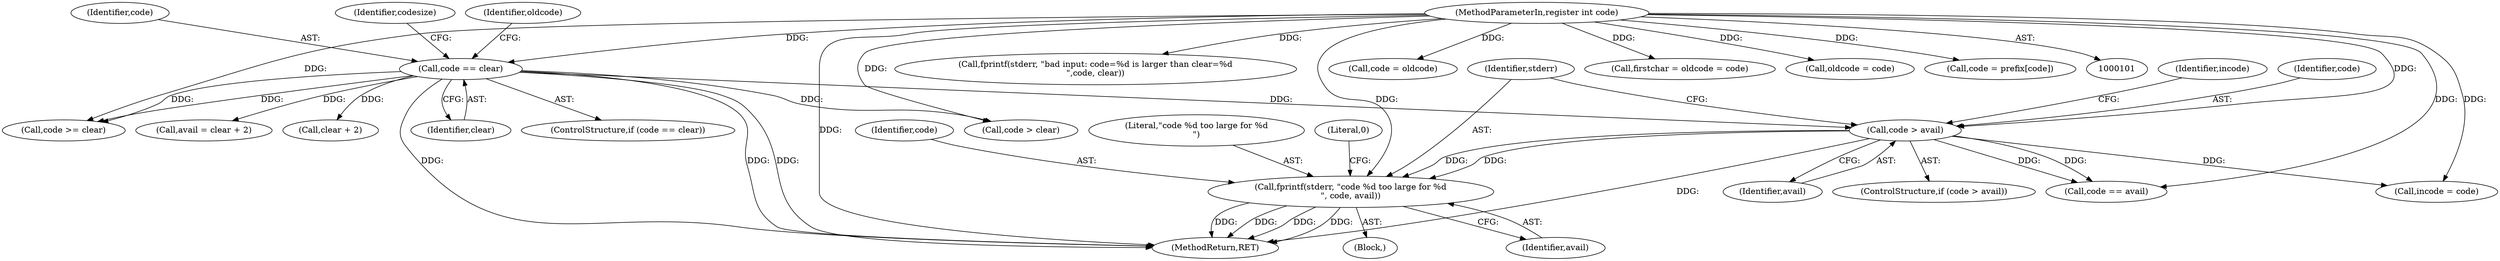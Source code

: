 digraph "0_libtiff_ce6841d9e41d621ba23cf18b190ee6a23b2cc833@API" {
"1000173" [label="(Call,fprintf(stderr, \"code %d too large for %d\n\", code, avail))"];
"1000169" [label="(Call,code > avail)"];
"1000108" [label="(Call,code == clear)"];
"1000102" [label="(MethodParameterIn,register int code)"];
"1000268" [label="(MethodReturn,RET)"];
"1000113" [label="(Identifier,codesize)"];
"1000146" [label="(Call,fprintf(stderr, \"bad input: code=%d is larger than clear=%d\n\",code, clear))"];
"1000172" [label="(Block,)"];
"1000142" [label="(Call,code >= clear)"];
"1000193" [label="(Call,code = oldcode)"];
"1000161" [label="(Call,firstchar = oldcode = code)"];
"1000170" [label="(Identifier,code)"];
"1000137" [label="(Identifier,oldcode)"];
"1000175" [label="(Literal,\"code %d too large for %d\n\")"];
"1000197" [label="(Call,code > clear)"];
"1000168" [label="(ControlStructure,if (code > avail))"];
"1000163" [label="(Call,oldcode = code)"];
"1000176" [label="(Identifier,code)"];
"1000124" [label="(Call,avail = clear + 2)"];
"1000177" [label="(Identifier,avail)"];
"1000126" [label="(Call,clear + 2)"];
"1000181" [label="(Identifier,incode)"];
"1000180" [label="(Call,incode = code)"];
"1000184" [label="(Call,code == avail)"];
"1000108" [label="(Call,code == clear)"];
"1000174" [label="(Identifier,stderr)"];
"1000208" [label="(Call,code = prefix[code])"];
"1000109" [label="(Identifier,code)"];
"1000169" [label="(Call,code > avail)"];
"1000171" [label="(Identifier,avail)"];
"1000173" [label="(Call,fprintf(stderr, \"code %d too large for %d\n\", code, avail))"];
"1000179" [label="(Literal,0)"];
"1000110" [label="(Identifier,clear)"];
"1000107" [label="(ControlStructure,if (code == clear))"];
"1000102" [label="(MethodParameterIn,register int code)"];
"1000173" -> "1000172"  [label="AST: "];
"1000173" -> "1000177"  [label="CFG: "];
"1000174" -> "1000173"  [label="AST: "];
"1000175" -> "1000173"  [label="AST: "];
"1000176" -> "1000173"  [label="AST: "];
"1000177" -> "1000173"  [label="AST: "];
"1000179" -> "1000173"  [label="CFG: "];
"1000173" -> "1000268"  [label="DDG: "];
"1000173" -> "1000268"  [label="DDG: "];
"1000173" -> "1000268"  [label="DDG: "];
"1000173" -> "1000268"  [label="DDG: "];
"1000169" -> "1000173"  [label="DDG: "];
"1000169" -> "1000173"  [label="DDG: "];
"1000102" -> "1000173"  [label="DDG: "];
"1000169" -> "1000168"  [label="AST: "];
"1000169" -> "1000171"  [label="CFG: "];
"1000170" -> "1000169"  [label="AST: "];
"1000171" -> "1000169"  [label="AST: "];
"1000174" -> "1000169"  [label="CFG: "];
"1000181" -> "1000169"  [label="CFG: "];
"1000169" -> "1000268"  [label="DDG: "];
"1000108" -> "1000169"  [label="DDG: "];
"1000102" -> "1000169"  [label="DDG: "];
"1000169" -> "1000180"  [label="DDG: "];
"1000169" -> "1000184"  [label="DDG: "];
"1000169" -> "1000184"  [label="DDG: "];
"1000108" -> "1000107"  [label="AST: "];
"1000108" -> "1000110"  [label="CFG: "];
"1000109" -> "1000108"  [label="AST: "];
"1000110" -> "1000108"  [label="AST: "];
"1000113" -> "1000108"  [label="CFG: "];
"1000137" -> "1000108"  [label="CFG: "];
"1000108" -> "1000268"  [label="DDG: "];
"1000108" -> "1000268"  [label="DDG: "];
"1000108" -> "1000268"  [label="DDG: "];
"1000102" -> "1000108"  [label="DDG: "];
"1000108" -> "1000124"  [label="DDG: "];
"1000108" -> "1000126"  [label="DDG: "];
"1000108" -> "1000142"  [label="DDG: "];
"1000108" -> "1000142"  [label="DDG: "];
"1000108" -> "1000197"  [label="DDG: "];
"1000102" -> "1000101"  [label="AST: "];
"1000102" -> "1000268"  [label="DDG: "];
"1000102" -> "1000142"  [label="DDG: "];
"1000102" -> "1000146"  [label="DDG: "];
"1000102" -> "1000161"  [label="DDG: "];
"1000102" -> "1000163"  [label="DDG: "];
"1000102" -> "1000180"  [label="DDG: "];
"1000102" -> "1000184"  [label="DDG: "];
"1000102" -> "1000193"  [label="DDG: "];
"1000102" -> "1000197"  [label="DDG: "];
"1000102" -> "1000208"  [label="DDG: "];
}
